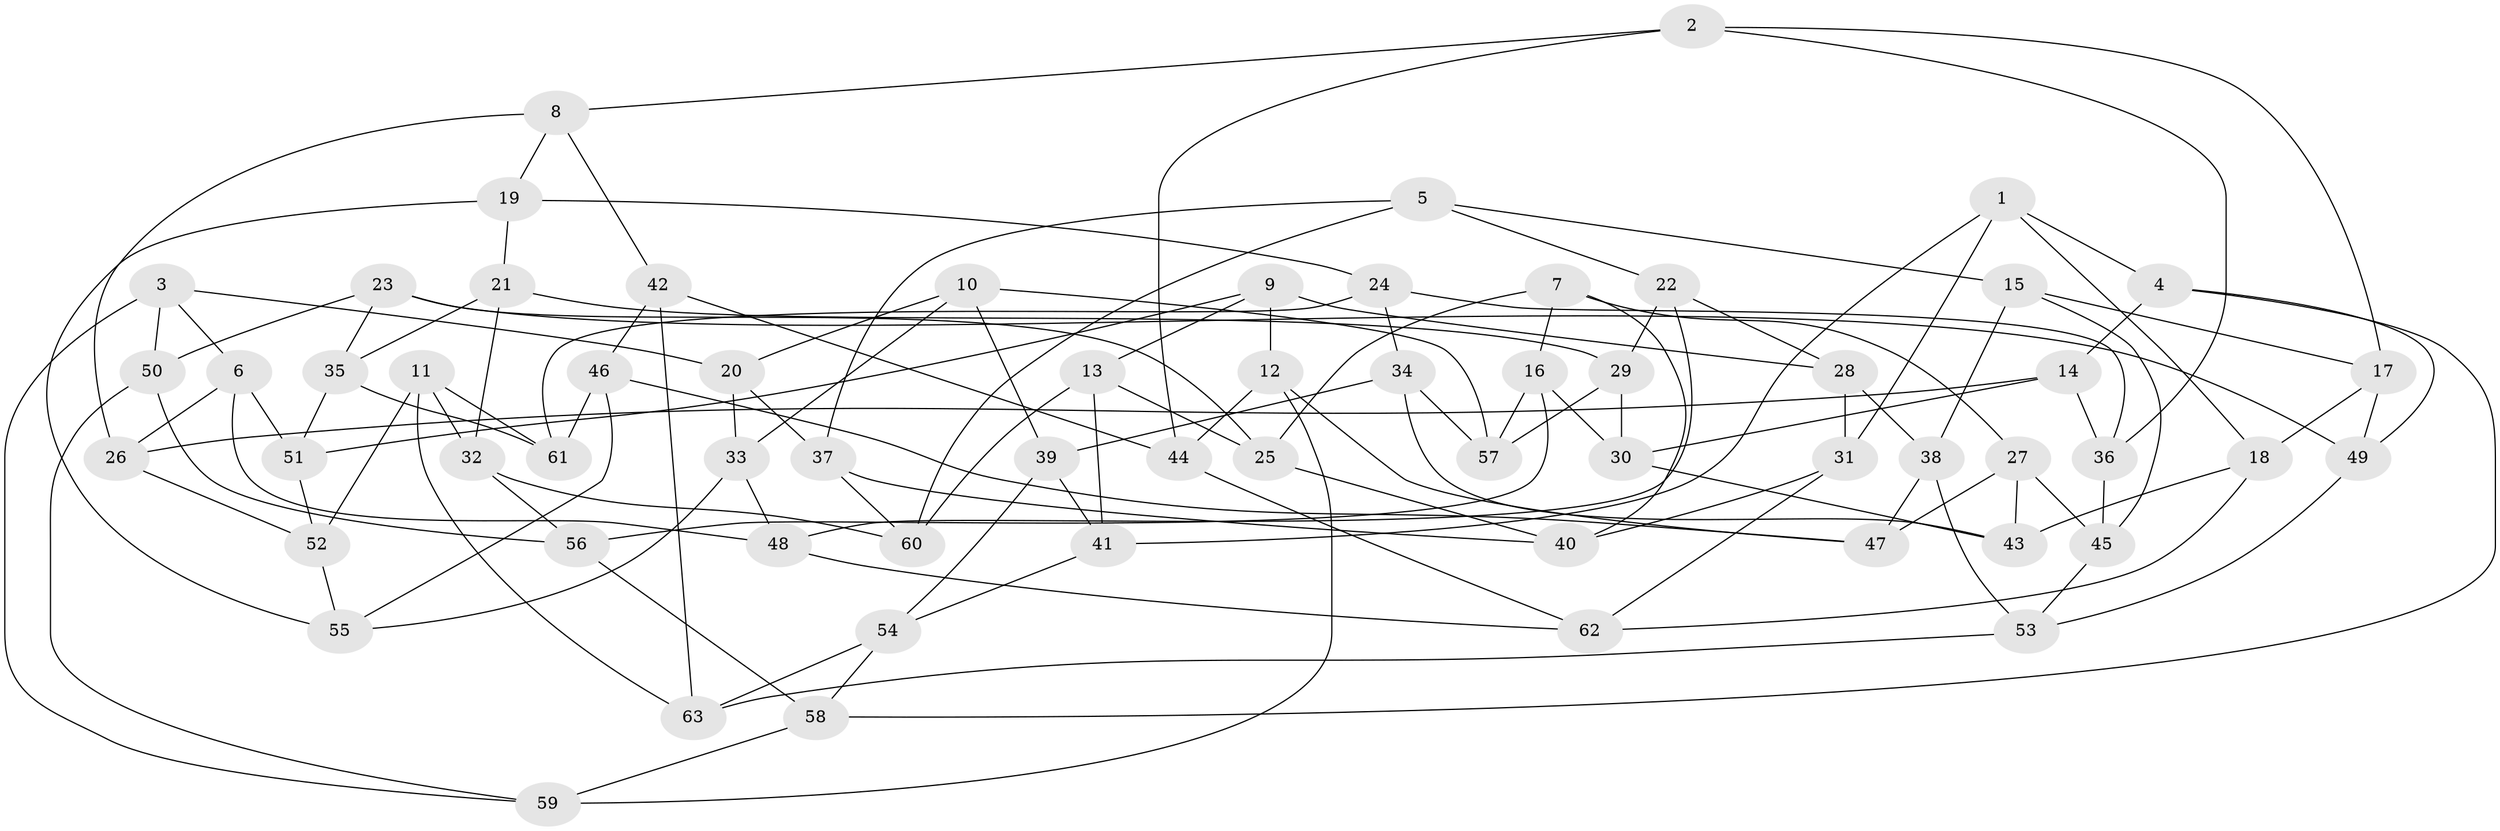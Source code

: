 // coarse degree distribution, {9: 0.02702702702702703, 4: 0.5135135135135135, 7: 0.05405405405405406, 11: 0.05405405405405406, 3: 0.13513513513513514, 5: 0.10810810810810811, 6: 0.08108108108108109, 12: 0.02702702702702703}
// Generated by graph-tools (version 1.1) at 2025/20/03/04/25 18:20:39]
// undirected, 63 vertices, 126 edges
graph export_dot {
graph [start="1"]
  node [color=gray90,style=filled];
  1;
  2;
  3;
  4;
  5;
  6;
  7;
  8;
  9;
  10;
  11;
  12;
  13;
  14;
  15;
  16;
  17;
  18;
  19;
  20;
  21;
  22;
  23;
  24;
  25;
  26;
  27;
  28;
  29;
  30;
  31;
  32;
  33;
  34;
  35;
  36;
  37;
  38;
  39;
  40;
  41;
  42;
  43;
  44;
  45;
  46;
  47;
  48;
  49;
  50;
  51;
  52;
  53;
  54;
  55;
  56;
  57;
  58;
  59;
  60;
  61;
  62;
  63;
  1 -- 18;
  1 -- 4;
  1 -- 31;
  1 -- 41;
  2 -- 36;
  2 -- 8;
  2 -- 44;
  2 -- 17;
  3 -- 6;
  3 -- 59;
  3 -- 20;
  3 -- 50;
  4 -- 14;
  4 -- 49;
  4 -- 58;
  5 -- 60;
  5 -- 37;
  5 -- 15;
  5 -- 22;
  6 -- 26;
  6 -- 48;
  6 -- 51;
  7 -- 25;
  7 -- 16;
  7 -- 27;
  7 -- 40;
  8 -- 42;
  8 -- 19;
  8 -- 26;
  9 -- 12;
  9 -- 13;
  9 -- 28;
  9 -- 51;
  10 -- 20;
  10 -- 57;
  10 -- 33;
  10 -- 39;
  11 -- 61;
  11 -- 32;
  11 -- 63;
  11 -- 52;
  12 -- 59;
  12 -- 47;
  12 -- 44;
  13 -- 60;
  13 -- 41;
  13 -- 25;
  14 -- 26;
  14 -- 36;
  14 -- 30;
  15 -- 45;
  15 -- 17;
  15 -- 38;
  16 -- 30;
  16 -- 57;
  16 -- 56;
  17 -- 18;
  17 -- 49;
  18 -- 62;
  18 -- 43;
  19 -- 21;
  19 -- 24;
  19 -- 55;
  20 -- 37;
  20 -- 33;
  21 -- 32;
  21 -- 29;
  21 -- 35;
  22 -- 29;
  22 -- 28;
  22 -- 48;
  23 -- 35;
  23 -- 25;
  23 -- 50;
  23 -- 49;
  24 -- 34;
  24 -- 61;
  24 -- 36;
  25 -- 40;
  26 -- 52;
  27 -- 47;
  27 -- 45;
  27 -- 43;
  28 -- 31;
  28 -- 38;
  29 -- 30;
  29 -- 57;
  30 -- 43;
  31 -- 40;
  31 -- 62;
  32 -- 60;
  32 -- 56;
  33 -- 55;
  33 -- 48;
  34 -- 57;
  34 -- 43;
  34 -- 39;
  35 -- 61;
  35 -- 51;
  36 -- 45;
  37 -- 40;
  37 -- 60;
  38 -- 47;
  38 -- 53;
  39 -- 41;
  39 -- 54;
  41 -- 54;
  42 -- 44;
  42 -- 46;
  42 -- 63;
  44 -- 62;
  45 -- 53;
  46 -- 47;
  46 -- 61;
  46 -- 55;
  48 -- 62;
  49 -- 53;
  50 -- 59;
  50 -- 56;
  51 -- 52;
  52 -- 55;
  53 -- 63;
  54 -- 58;
  54 -- 63;
  56 -- 58;
  58 -- 59;
}
